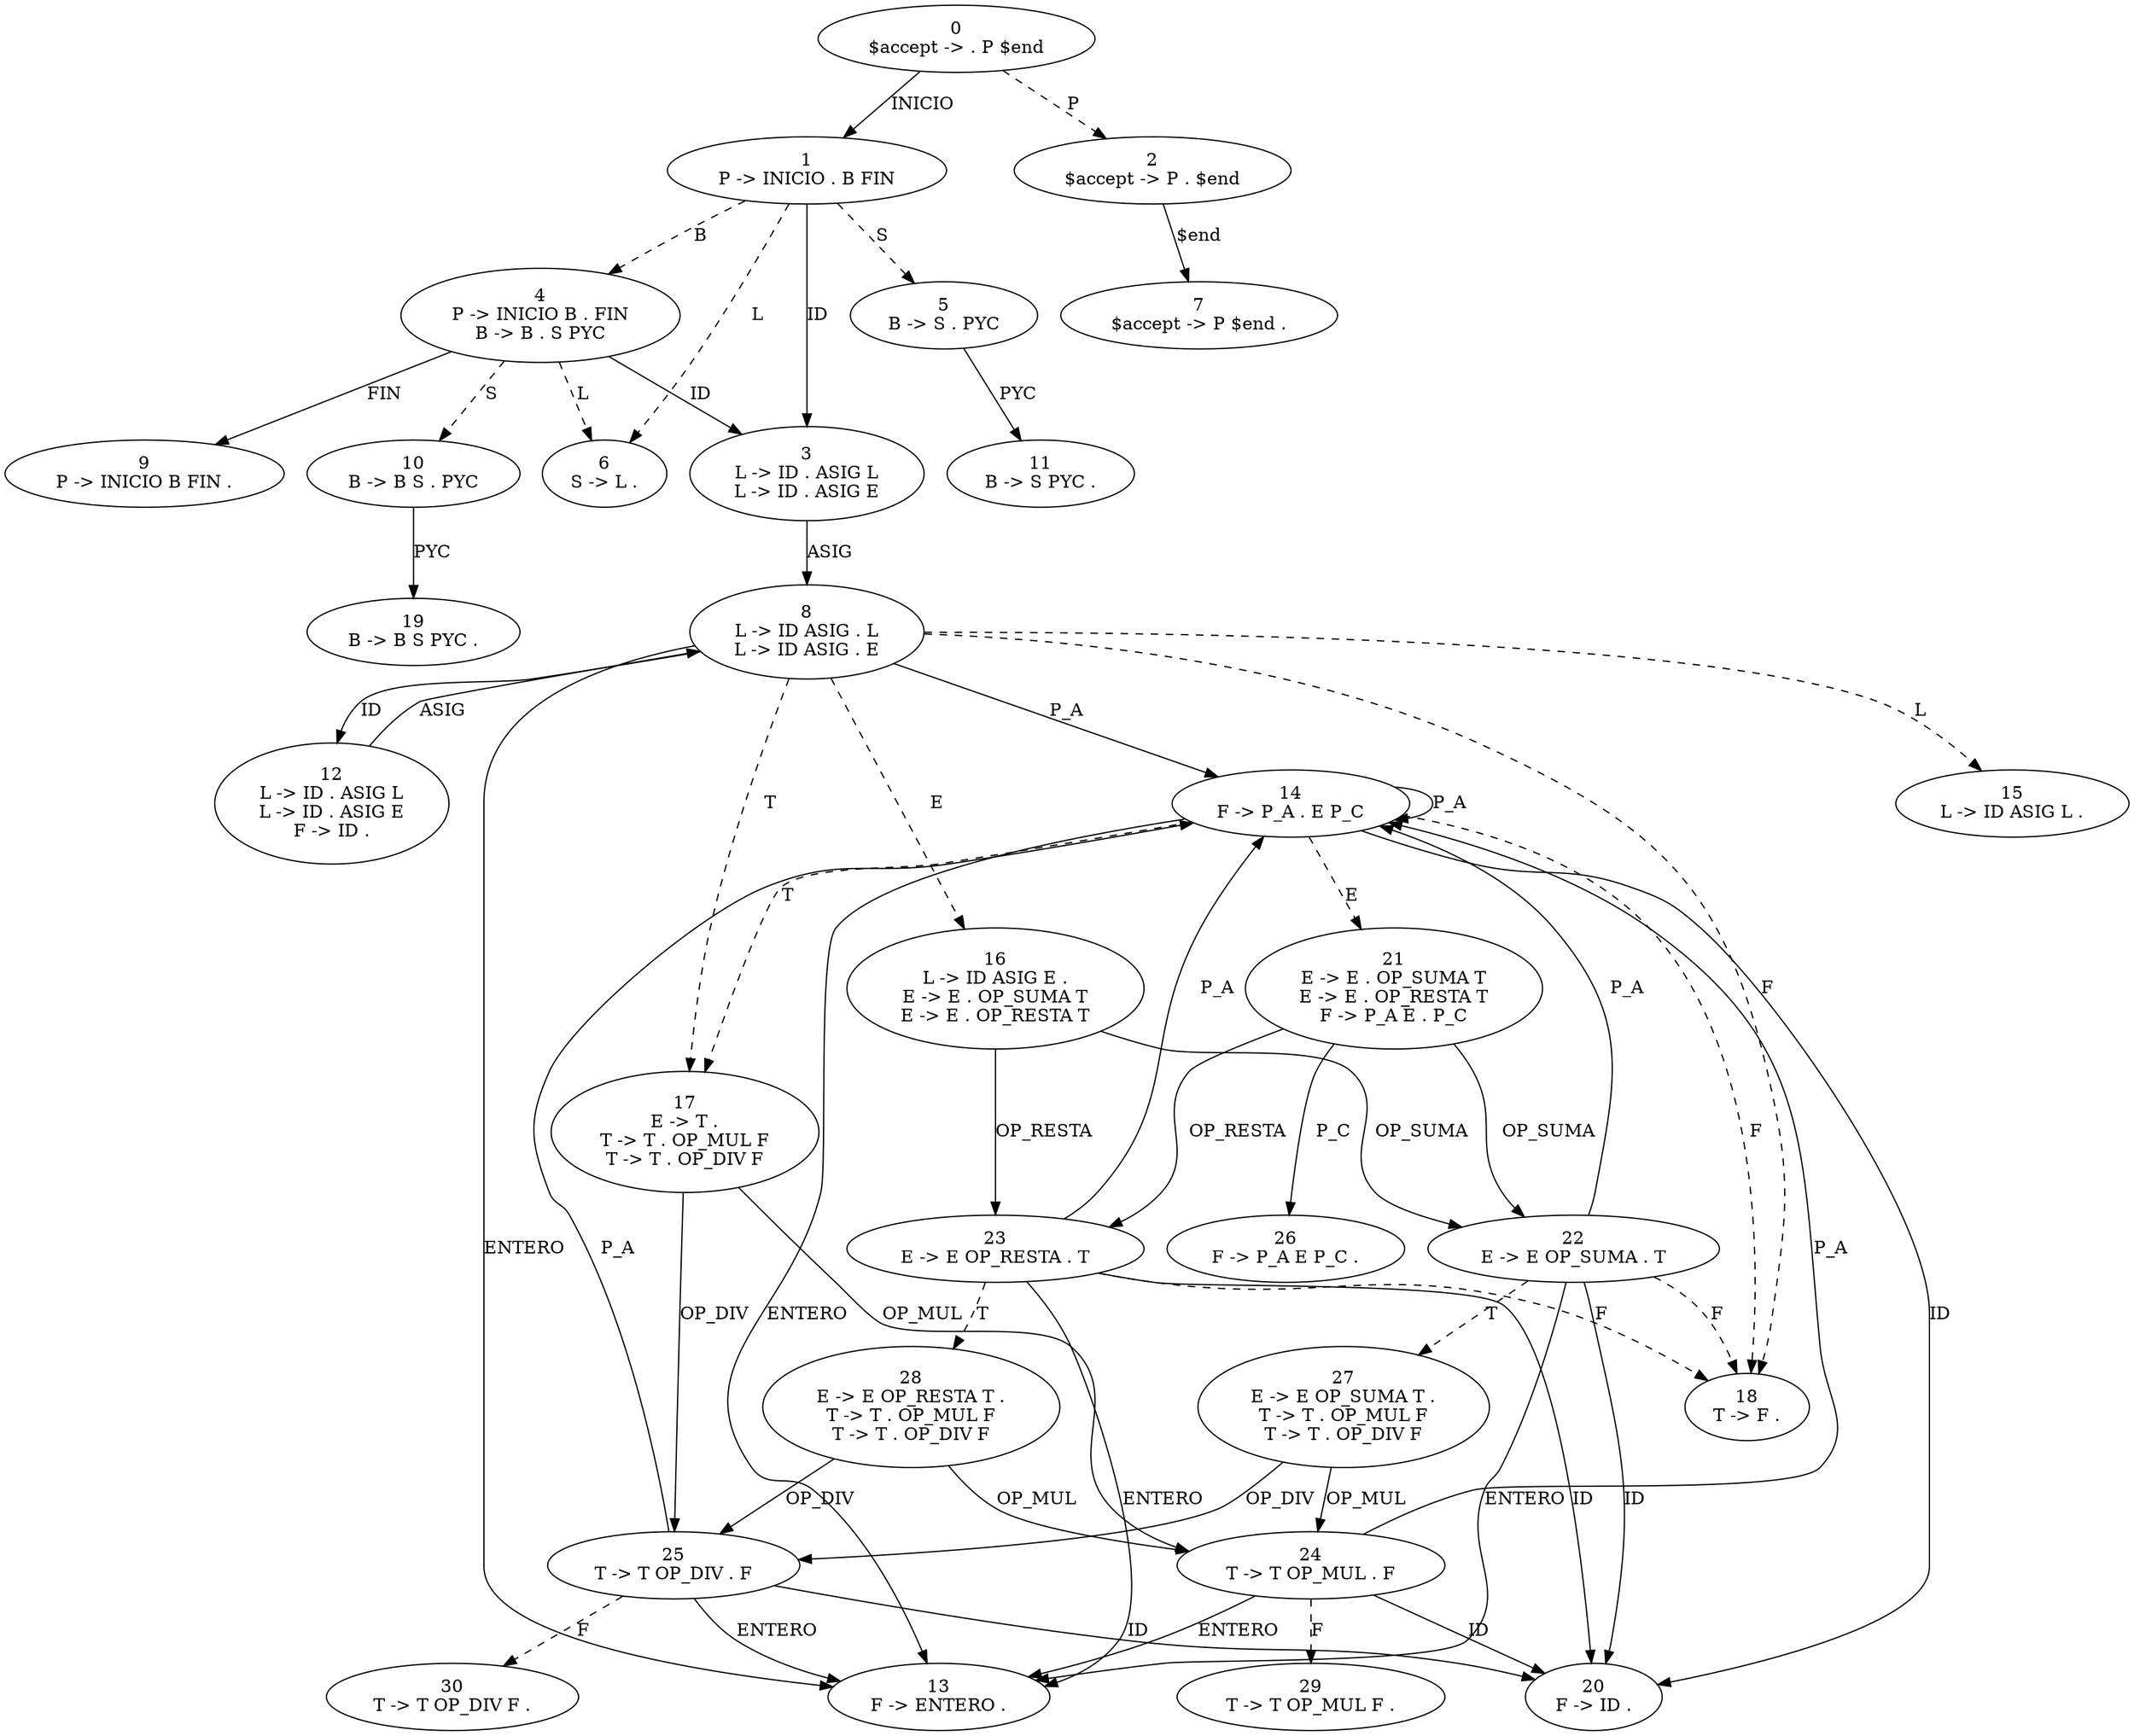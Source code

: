 digraph Automaton {
  0 [label="0\n$accept -> . P $end"]
  0 -> 1 [style=solid label="INICIO"]
  0 -> 2 [style=dashed label="P"]
  1 [label="1\nP -> INICIO . B FIN"]
  1 -> 3 [style=solid label="ID"]
  1 -> 4 [style=dashed label="B"]
  1 -> 5 [style=dashed label="S"]
  1 -> 6 [style=dashed label="L"]
  2 [label="2\n$accept -> P . $end"]
  2 -> 7 [style=solid label="$end"]
  3 [label="3\nL -> ID . ASIG L\nL -> ID . ASIG E"]
  3 -> 8 [style=solid label="ASIG"]
  4 [label="4\nP -> INICIO B . FIN\nB -> B . S PYC"]
  4 -> 3 [style=solid label="ID"]
  4 -> 9 [style=solid label="FIN"]
  4 -> 10 [style=dashed label="S"]
  4 -> 6 [style=dashed label="L"]
  5 [label="5\nB -> S . PYC"]
  5 -> 11 [style=solid label="PYC"]
  6 [label="6\nS -> L ."]
  7 [label="7\n$accept -> P $end ."]
  8 [label="8\nL -> ID ASIG . L\nL -> ID ASIG . E"]
  8 -> 12 [style=solid label="ID"]
  8 -> 13 [style=solid label="ENTERO"]
  8 -> 14 [style=solid label="P_A"]
  8 -> 15 [style=dashed label="L"]
  8 -> 16 [style=dashed label="E"]
  8 -> 17 [style=dashed label="T"]
  8 -> 18 [style=dashed label="F"]
  9 [label="9\nP -> INICIO B FIN ."]
  10 [label="10\nB -> B S . PYC"]
  10 -> 19 [style=solid label="PYC"]
  11 [label="11\nB -> S PYC ."]
  12 [label="12\nL -> ID . ASIG L\nL -> ID . ASIG E\nF -> ID ."]
  12 -> 8 [style=solid label="ASIG"]
  13 [label="13\nF -> ENTERO ."]
  14 [label="14\nF -> P_A . E P_C"]
  14 -> 20 [style=solid label="ID"]
  14 -> 13 [style=solid label="ENTERO"]
  14 -> 14 [style=solid label="P_A"]
  14 -> 21 [style=dashed label="E"]
  14 -> 17 [style=dashed label="T"]
  14 -> 18 [style=dashed label="F"]
  15 [label="15\nL -> ID ASIG L ."]
  16 [label="16\nL -> ID ASIG E .\nE -> E . OP_SUMA T\nE -> E . OP_RESTA T"]
  16 -> 22 [style=solid label="OP_SUMA"]
  16 -> 23 [style=solid label="OP_RESTA"]
  17 [label="17\nE -> T .\nT -> T . OP_MUL F\nT -> T . OP_DIV F"]
  17 -> 24 [style=solid label="OP_MUL"]
  17 -> 25 [style=solid label="OP_DIV"]
  18 [label="18\nT -> F ."]
  19 [label="19\nB -> B S PYC ."]
  20 [label="20\nF -> ID ."]
  21 [label="21\nE -> E . OP_SUMA T\nE -> E . OP_RESTA T\nF -> P_A E . P_C"]
  21 -> 22 [style=solid label="OP_SUMA"]
  21 -> 23 [style=solid label="OP_RESTA"]
  21 -> 26 [style=solid label="P_C"]
  22 [label="22\nE -> E OP_SUMA . T"]
  22 -> 20 [style=solid label="ID"]
  22 -> 13 [style=solid label="ENTERO"]
  22 -> 14 [style=solid label="P_A"]
  22 -> 27 [style=dashed label="T"]
  22 -> 18 [style=dashed label="F"]
  23 [label="23\nE -> E OP_RESTA . T"]
  23 -> 20 [style=solid label="ID"]
  23 -> 13 [style=solid label="ENTERO"]
  23 -> 14 [style=solid label="P_A"]
  23 -> 28 [style=dashed label="T"]
  23 -> 18 [style=dashed label="F"]
  24 [label="24\nT -> T OP_MUL . F"]
  24 -> 20 [style=solid label="ID"]
  24 -> 13 [style=solid label="ENTERO"]
  24 -> 14 [style=solid label="P_A"]
  24 -> 29 [style=dashed label="F"]
  25 [label="25\nT -> T OP_DIV . F"]
  25 -> 20 [style=solid label="ID"]
  25 -> 13 [style=solid label="ENTERO"]
  25 -> 14 [style=solid label="P_A"]
  25 -> 30 [style=dashed label="F"]
  26 [label="26\nF -> P_A E P_C ."]
  27 [label="27\nE -> E OP_SUMA T .\nT -> T . OP_MUL F\nT -> T . OP_DIV F"]
  27 -> 24 [style=solid label="OP_MUL"]
  27 -> 25 [style=solid label="OP_DIV"]
  28 [label="28\nE -> E OP_RESTA T .\nT -> T . OP_MUL F\nT -> T . OP_DIV F"]
  28 -> 24 [style=solid label="OP_MUL"]
  28 -> 25 [style=solid label="OP_DIV"]
  29 [label="29\nT -> T OP_MUL F ."]
  30 [label="30\nT -> T OP_DIV F ."]
}
